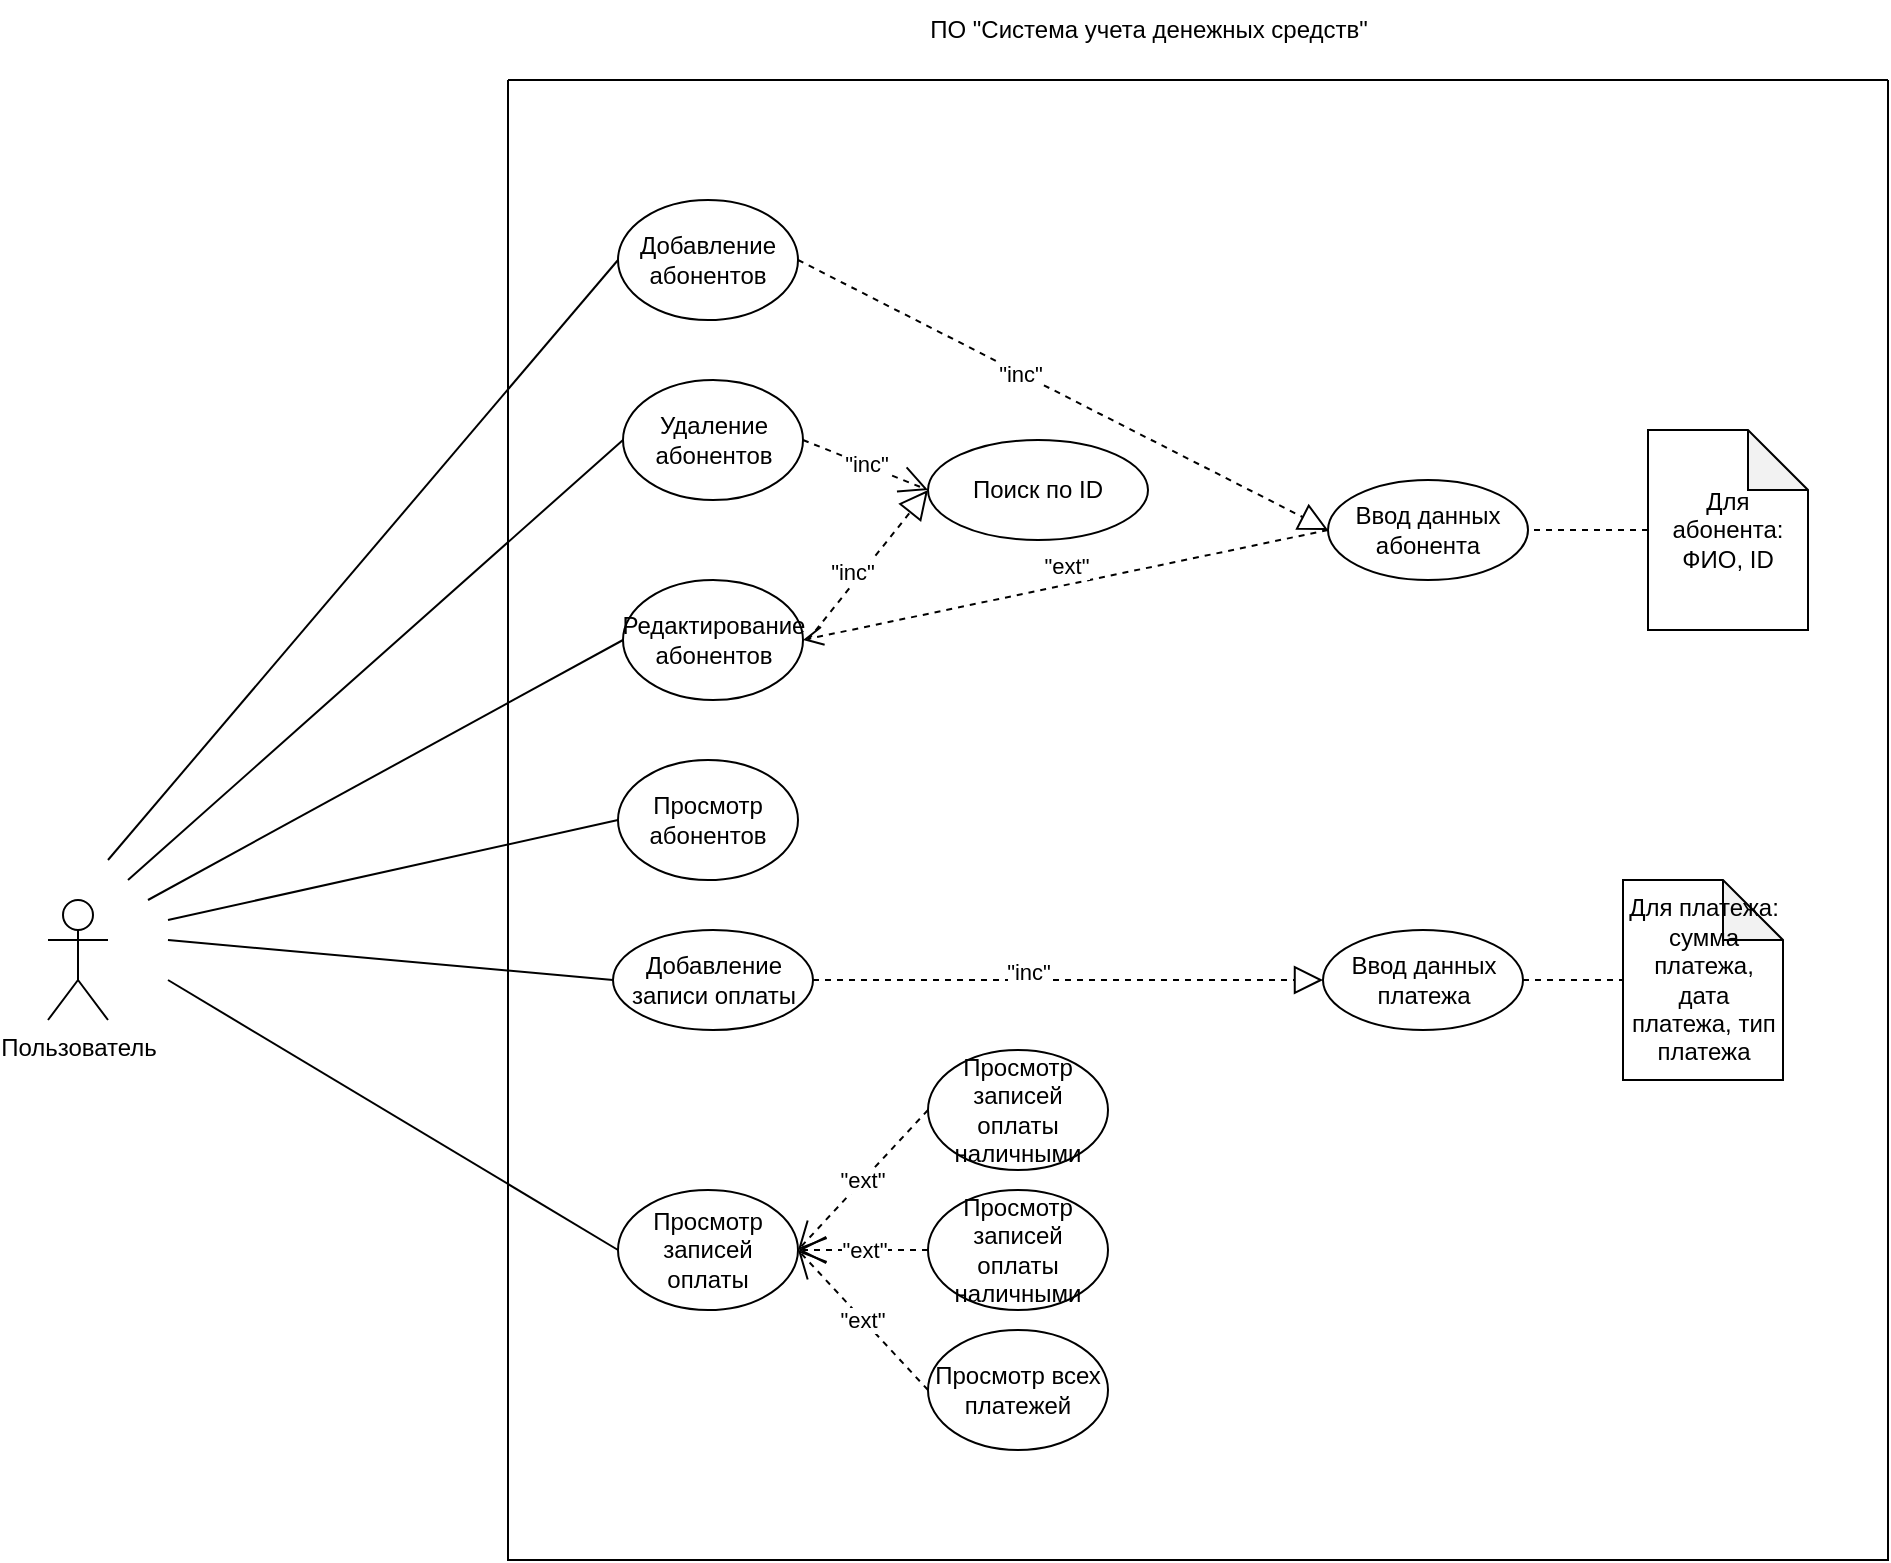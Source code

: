 <mxfile version="22.1.11" type="device" pages="2">
  <diagram name="Страница — 1" id="pTqwipjETX9LGrxRNG2m">
    <mxGraphModel dx="2049" dy="1114" grid="1" gridSize="10" guides="1" tooltips="1" connect="1" arrows="1" fold="1" page="1" pageScale="1" pageWidth="827" pageHeight="1169" math="0" shadow="0">
      <root>
        <mxCell id="0" />
        <mxCell id="1" parent="0" />
        <mxCell id="NOyKjD4s2Vu3y9g4RQLw-1" value="Пользователь" style="shape=umlActor;verticalLabelPosition=bottom;verticalAlign=top;html=1;outlineConnect=0;" parent="1" vertex="1">
          <mxGeometry x="50" y="510" width="30" height="60" as="geometry" />
        </mxCell>
        <mxCell id="NOyKjD4s2Vu3y9g4RQLw-8" value="" style="swimlane;startSize=0;" parent="1" vertex="1">
          <mxGeometry x="280" y="100" width="690" height="740" as="geometry" />
        </mxCell>
        <mxCell id="NOyKjD4s2Vu3y9g4RQLw-15" value="Добавление абонентов" style="ellipse;whiteSpace=wrap;html=1;" parent="NOyKjD4s2Vu3y9g4RQLw-8" vertex="1">
          <mxGeometry x="55" y="60" width="90" height="60" as="geometry" />
        </mxCell>
        <mxCell id="NOyKjD4s2Vu3y9g4RQLw-14" value="Удаление абонентов" style="ellipse;whiteSpace=wrap;html=1;" parent="NOyKjD4s2Vu3y9g4RQLw-8" vertex="1">
          <mxGeometry x="57.5" y="150" width="90" height="60" as="geometry" />
        </mxCell>
        <mxCell id="NOyKjD4s2Vu3y9g4RQLw-13" value="Редактирование абонентов" style="ellipse;whiteSpace=wrap;html=1;" parent="NOyKjD4s2Vu3y9g4RQLw-8" vertex="1">
          <mxGeometry x="57.5" y="250" width="90" height="60" as="geometry" />
        </mxCell>
        <mxCell id="NOyKjD4s2Vu3y9g4RQLw-12" value="Просмотр абонентов" style="ellipse;whiteSpace=wrap;html=1;" parent="NOyKjD4s2Vu3y9g4RQLw-8" vertex="1">
          <mxGeometry x="55" y="340" width="90" height="60" as="geometry" />
        </mxCell>
        <mxCell id="NOyKjD4s2Vu3y9g4RQLw-10" value="Просмотр записей оплаты" style="ellipse;whiteSpace=wrap;html=1;" parent="NOyKjD4s2Vu3y9g4RQLw-8" vertex="1">
          <mxGeometry x="55" y="555" width="90" height="60" as="geometry" />
        </mxCell>
        <mxCell id="GLcFqP7G3xesXfnYZEU_-3" value="Просмотр всех платежей" style="ellipse;whiteSpace=wrap;html=1;" parent="NOyKjD4s2Vu3y9g4RQLw-8" vertex="1">
          <mxGeometry x="210" y="625" width="90" height="60" as="geometry" />
        </mxCell>
        <mxCell id="GLcFqP7G3xesXfnYZEU_-1" value="Просмотр записей оплаты наличными" style="ellipse;whiteSpace=wrap;html=1;" parent="NOyKjD4s2Vu3y9g4RQLw-8" vertex="1">
          <mxGeometry x="210" y="555" width="90" height="60" as="geometry" />
        </mxCell>
        <mxCell id="GLcFqP7G3xesXfnYZEU_-2" value="Просмотр записей оплаты наличными" style="ellipse;whiteSpace=wrap;html=1;" parent="NOyKjD4s2Vu3y9g4RQLw-8" vertex="1">
          <mxGeometry x="210" y="485" width="90" height="60" as="geometry" />
        </mxCell>
        <mxCell id="GLcFqP7G3xesXfnYZEU_-4" value="&quot;ext&quot;" style="endArrow=open;endFill=1;endSize=12;html=1;rounded=0;entryX=1;entryY=0.5;entryDx=0;entryDy=0;exitX=0;exitY=0.5;exitDx=0;exitDy=0;dashed=1;" parent="NOyKjD4s2Vu3y9g4RQLw-8" source="GLcFqP7G3xesXfnYZEU_-2" target="NOyKjD4s2Vu3y9g4RQLw-10" edge="1">
          <mxGeometry width="160" relative="1" as="geometry">
            <mxPoint x="100" y="735" as="sourcePoint" />
            <mxPoint x="260" y="735" as="targetPoint" />
          </mxGeometry>
        </mxCell>
        <mxCell id="GLcFqP7G3xesXfnYZEU_-6" value="&quot;ext&quot;" style="endArrow=open;endFill=1;endSize=12;html=1;rounded=0;entryX=1;entryY=0.5;entryDx=0;entryDy=0;exitX=0;exitY=0.5;exitDx=0;exitDy=0;dashed=1;" parent="NOyKjD4s2Vu3y9g4RQLw-8" source="GLcFqP7G3xesXfnYZEU_-3" target="NOyKjD4s2Vu3y9g4RQLw-10" edge="1">
          <mxGeometry width="160" relative="1" as="geometry">
            <mxPoint x="240" y="405" as="sourcePoint" />
            <mxPoint x="165" y="455" as="targetPoint" />
          </mxGeometry>
        </mxCell>
        <mxCell id="GLcFqP7G3xesXfnYZEU_-5" value="&quot;ext&quot;" style="endArrow=open;endFill=1;endSize=12;html=1;rounded=0;exitX=0;exitY=0.5;exitDx=0;exitDy=0;entryX=1;entryY=0.5;entryDx=0;entryDy=0;dashed=1;" parent="NOyKjD4s2Vu3y9g4RQLw-8" source="GLcFqP7G3xesXfnYZEU_-1" target="NOyKjD4s2Vu3y9g4RQLw-10" edge="1">
          <mxGeometry width="160" relative="1" as="geometry">
            <mxPoint x="230" y="395" as="sourcePoint" />
            <mxPoint x="150" y="435" as="targetPoint" />
          </mxGeometry>
        </mxCell>
        <mxCell id="GLcFqP7G3xesXfnYZEU_-10" value="Поиск по ID" style="ellipse;whiteSpace=wrap;html=1;" parent="NOyKjD4s2Vu3y9g4RQLw-8" vertex="1">
          <mxGeometry x="210" y="180" width="110" height="50" as="geometry" />
        </mxCell>
        <mxCell id="GLcFqP7G3xesXfnYZEU_-11" value="&quot;inc&quot;" style="endArrow=open;endSize=12;dashed=1;html=1;rounded=0;exitX=1;exitY=0.5;exitDx=0;exitDy=0;entryX=0;entryY=0.5;entryDx=0;entryDy=0;" parent="NOyKjD4s2Vu3y9g4RQLw-8" source="NOyKjD4s2Vu3y9g4RQLw-14" target="GLcFqP7G3xesXfnYZEU_-10" edge="1">
          <mxGeometry width="160" relative="1" as="geometry">
            <mxPoint x="145.0" y="175" as="sourcePoint" />
            <mxPoint x="208" y="210" as="targetPoint" />
          </mxGeometry>
        </mxCell>
        <mxCell id="GLcFqP7G3xesXfnYZEU_-12" value="" style="endArrow=block;dashed=1;endFill=0;endSize=12;html=1;rounded=0;entryX=0;entryY=0.5;entryDx=0;entryDy=0;" parent="NOyKjD4s2Vu3y9g4RQLw-8" target="GLcFqP7G3xesXfnYZEU_-10" edge="1">
          <mxGeometry width="160" relative="1" as="geometry">
            <mxPoint x="150" y="280" as="sourcePoint" />
            <mxPoint x="360" y="380" as="targetPoint" />
          </mxGeometry>
        </mxCell>
        <mxCell id="LQn1UD39U449-cYzenNb-1" value="&quot;inc&quot;" style="edgeLabel;html=1;align=center;verticalAlign=middle;resizable=0;points=[];" parent="GLcFqP7G3xesXfnYZEU_-12" vertex="1" connectable="0">
          <mxGeometry x="-0.156" y="4" relative="1" as="geometry">
            <mxPoint as="offset" />
          </mxGeometry>
        </mxCell>
        <mxCell id="GLcFqP7G3xesXfnYZEU_-7" value="Ввод данных абонента" style="ellipse;whiteSpace=wrap;html=1;" parent="NOyKjD4s2Vu3y9g4RQLw-8" vertex="1">
          <mxGeometry x="410" y="200" width="100" height="50" as="geometry" />
        </mxCell>
        <mxCell id="GLcFqP7G3xesXfnYZEU_-8" value="" style="endArrow=block;dashed=1;endFill=0;endSize=12;html=1;rounded=0;entryX=0;entryY=0.5;entryDx=0;entryDy=0;exitX=1;exitY=0.5;exitDx=0;exitDy=0;" parent="NOyKjD4s2Vu3y9g4RQLw-8" source="NOyKjD4s2Vu3y9g4RQLw-15" target="GLcFqP7G3xesXfnYZEU_-7" edge="1">
          <mxGeometry width="160" relative="1" as="geometry">
            <mxPoint x="170" y="300" as="sourcePoint" />
            <mxPoint x="330" y="300" as="targetPoint" />
          </mxGeometry>
        </mxCell>
        <mxCell id="LQn1UD39U449-cYzenNb-2" value="&quot;inc&quot;" style="edgeLabel;html=1;align=center;verticalAlign=middle;resizable=0;points=[];" parent="GLcFqP7G3xesXfnYZEU_-8" vertex="1" connectable="0">
          <mxGeometry x="-0.161" relative="1" as="geometry">
            <mxPoint x="-1" as="offset" />
          </mxGeometry>
        </mxCell>
        <mxCell id="GLcFqP7G3xesXfnYZEU_-9" value="&quot;ext&quot;" style="html=1;verticalAlign=bottom;endArrow=open;dashed=1;endSize=8;curved=0;rounded=0;entryX=1;entryY=0.5;entryDx=0;entryDy=0;exitX=0;exitY=0.5;exitDx=0;exitDy=0;" parent="NOyKjD4s2Vu3y9g4RQLw-8" source="GLcFqP7G3xesXfnYZEU_-7" target="NOyKjD4s2Vu3y9g4RQLw-13" edge="1">
          <mxGeometry relative="1" as="geometry">
            <mxPoint x="190" y="130" as="sourcePoint" />
            <mxPoint x="200" y="320" as="targetPoint" />
          </mxGeometry>
        </mxCell>
        <mxCell id="xeJY9B51bcn7fPzytqf1-1" value="Для абонента: ФИО, ID" style="shape=note;whiteSpace=wrap;html=1;backgroundOutline=1;darkOpacity=0.05;" parent="NOyKjD4s2Vu3y9g4RQLw-8" vertex="1">
          <mxGeometry x="570" y="175" width="80" height="100" as="geometry" />
        </mxCell>
        <mxCell id="pDwavm95bBrS4AV4syEP-3" value="Ввод данных платежа" style="ellipse;whiteSpace=wrap;html=1;" parent="NOyKjD4s2Vu3y9g4RQLw-8" vertex="1">
          <mxGeometry x="407.5" y="425" width="100" height="50" as="geometry" />
        </mxCell>
        <mxCell id="pDwavm95bBrS4AV4syEP-6" value="Добавление записи оплаты" style="ellipse;whiteSpace=wrap;html=1;" parent="NOyKjD4s2Vu3y9g4RQLw-8" vertex="1">
          <mxGeometry x="52.5" y="425" width="100" height="50" as="geometry" />
        </mxCell>
        <mxCell id="pDwavm95bBrS4AV4syEP-9" value="" style="endArrow=block;dashed=1;endFill=0;endSize=12;html=1;rounded=0;entryX=0;entryY=0.5;entryDx=0;entryDy=0;exitX=1;exitY=0.5;exitDx=0;exitDy=0;" parent="NOyKjD4s2Vu3y9g4RQLw-8" source="pDwavm95bBrS4AV4syEP-6" target="pDwavm95bBrS4AV4syEP-3" edge="1">
          <mxGeometry width="160" relative="1" as="geometry">
            <mxPoint x="297.5" y="405" as="sourcePoint" />
            <mxPoint x="397.5" y="345" as="targetPoint" />
          </mxGeometry>
        </mxCell>
        <mxCell id="pDwavm95bBrS4AV4syEP-10" value="&quot;inc&quot;" style="edgeLabel;html=1;align=center;verticalAlign=middle;resizable=0;points=[];" parent="pDwavm95bBrS4AV4syEP-9" vertex="1" connectable="0">
          <mxGeometry x="-0.156" y="4" relative="1" as="geometry">
            <mxPoint as="offset" />
          </mxGeometry>
        </mxCell>
        <mxCell id="pDwavm95bBrS4AV4syEP-14" value="Для платежа: сумма платежа, дата платежа, тип платежа" style="shape=note;whiteSpace=wrap;html=1;backgroundOutline=1;darkOpacity=0.05;" parent="NOyKjD4s2Vu3y9g4RQLw-8" vertex="1">
          <mxGeometry x="557.5" y="400" width="80" height="100" as="geometry" />
        </mxCell>
        <mxCell id="pDwavm95bBrS4AV4syEP-16" value="" style="endArrow=none;html=1;rounded=0;entryX=1;entryY=0.5;entryDx=0;entryDy=0;exitX=0;exitY=0.5;exitDx=0;exitDy=0;exitPerimeter=0;dashed=1;" parent="NOyKjD4s2Vu3y9g4RQLw-8" source="xeJY9B51bcn7fPzytqf1-1" target="GLcFqP7G3xesXfnYZEU_-7" edge="1">
          <mxGeometry width="50" height="50" relative="1" as="geometry">
            <mxPoint x="210" y="460" as="sourcePoint" />
            <mxPoint x="260" y="410" as="targetPoint" />
          </mxGeometry>
        </mxCell>
        <mxCell id="NOyKjD4s2Vu3y9g4RQLw-21" value="" style="endArrow=none;html=1;rounded=0;exitX=0;exitY=0.5;exitDx=0;exitDy=0;" parent="1" source="NOyKjD4s2Vu3y9g4RQLw-15" edge="1">
          <mxGeometry width="50" height="50" relative="1" as="geometry">
            <mxPoint x="225" y="150" as="sourcePoint" />
            <mxPoint x="80" y="490" as="targetPoint" />
          </mxGeometry>
        </mxCell>
        <mxCell id="NOyKjD4s2Vu3y9g4RQLw-23" value="" style="endArrow=none;html=1;rounded=0;entryX=0;entryY=0.5;entryDx=0;entryDy=0;" parent="1" target="NOyKjD4s2Vu3y9g4RQLw-14" edge="1">
          <mxGeometry width="50" height="50" relative="1" as="geometry">
            <mxPoint x="90" y="500" as="sourcePoint" />
            <mxPoint x="160" y="520" as="targetPoint" />
          </mxGeometry>
        </mxCell>
        <mxCell id="NOyKjD4s2Vu3y9g4RQLw-24" value="" style="endArrow=none;html=1;rounded=0;entryX=0;entryY=0.5;entryDx=0;entryDy=0;" parent="1" target="NOyKjD4s2Vu3y9g4RQLw-13" edge="1">
          <mxGeometry width="50" height="50" relative="1" as="geometry">
            <mxPoint x="100" y="510" as="sourcePoint" />
            <mxPoint x="180" y="510" as="targetPoint" />
          </mxGeometry>
        </mxCell>
        <mxCell id="NOyKjD4s2Vu3y9g4RQLw-25" value="" style="endArrow=none;html=1;rounded=0;entryX=0;entryY=0.5;entryDx=0;entryDy=0;" parent="1" target="NOyKjD4s2Vu3y9g4RQLw-12" edge="1">
          <mxGeometry width="50" height="50" relative="1" as="geometry">
            <mxPoint x="110" y="520" as="sourcePoint" />
            <mxPoint x="160" y="520" as="targetPoint" />
          </mxGeometry>
        </mxCell>
        <mxCell id="NOyKjD4s2Vu3y9g4RQLw-26" value="" style="endArrow=none;html=1;rounded=0;entryX=0;entryY=0.5;entryDx=0;entryDy=0;" parent="1" target="pDwavm95bBrS4AV4syEP-6" edge="1">
          <mxGeometry width="50" height="50" relative="1" as="geometry">
            <mxPoint x="110" y="530" as="sourcePoint" />
            <mxPoint x="335.0" y="550" as="targetPoint" />
          </mxGeometry>
        </mxCell>
        <mxCell id="NOyKjD4s2Vu3y9g4RQLw-27" value="" style="endArrow=none;html=1;rounded=0;entryX=0;entryY=0.5;entryDx=0;entryDy=0;" parent="1" target="NOyKjD4s2Vu3y9g4RQLw-10" edge="1">
          <mxGeometry width="50" height="50" relative="1" as="geometry">
            <mxPoint x="110" y="550" as="sourcePoint" />
            <mxPoint x="160" y="560" as="targetPoint" />
          </mxGeometry>
        </mxCell>
        <mxCell id="pDwavm95bBrS4AV4syEP-15" value="" style="endArrow=none;html=1;rounded=0;entryX=0;entryY=0.5;entryDx=0;entryDy=0;entryPerimeter=0;dashed=1;" parent="1" target="pDwavm95bBrS4AV4syEP-14" edge="1">
          <mxGeometry width="50" height="50" relative="1" as="geometry">
            <mxPoint x="787.5" y="550" as="sourcePoint" />
            <mxPoint x="537.5" y="485" as="targetPoint" />
          </mxGeometry>
        </mxCell>
        <mxCell id="YVlzcLnPFSvjnwCm2Mt0-1" value="ПО &quot;Система учета денежных средств&quot;" style="text;html=1;align=center;verticalAlign=middle;resizable=0;points=[];autosize=1;strokeColor=none;fillColor=none;" parent="1" vertex="1">
          <mxGeometry x="480" y="60" width="240" height="30" as="geometry" />
        </mxCell>
      </root>
    </mxGraphModel>
  </diagram>
  <diagram id="MA4F73tG4VHjVTLNXlSR" name="Страница — 2">
    <mxGraphModel dx="2607" dy="1418" grid="1" gridSize="10" guides="1" tooltips="1" connect="1" arrows="1" fold="1" page="1" pageScale="1" pageWidth="827" pageHeight="1169" math="0" shadow="0">
      <root>
        <mxCell id="0" />
        <mxCell id="1" parent="0" />
        <mxCell id="EGIoXad6iEcWKBCSuE6C-7" value="&lt;p style=&quot;margin:0px;margin-top:4px;text-align:center;&quot;&gt;&lt;b&gt;Payments&lt;/b&gt;&lt;/p&gt;&lt;hr size=&quot;1&quot;&gt;&lt;p style=&quot;margin:0px;margin-left:4px;&quot;&gt;#_date: DateTime&lt;/p&gt;&lt;p style=&quot;margin:0px;margin-left:4px;&quot;&gt;#_amount: int&lt;/p&gt;&lt;hr size=&quot;1&quot;&gt;&lt;p style=&quot;margin:0px;margin-left:4px;&quot;&gt;+Payment(): void;&lt;br&gt;&lt;/p&gt;&lt;p style=&quot;margin:0px;margin-left:4px;&quot;&gt;+Amount(): int;&lt;br&gt;&lt;/p&gt;&lt;p style=&quot;margin:0px;margin-left:4px;&quot;&gt;+Date(): DateTime;&lt;br&gt;&lt;/p&gt;&lt;p style=&quot;margin:0px;margin-left:4px;&quot;&gt;+EditPayment(): virtual void;&lt;br&gt;&lt;/p&gt;" style="verticalAlign=top;align=left;overflow=fill;fontSize=12;fontFamily=Helvetica;html=1;whiteSpace=wrap;" parent="1" vertex="1">
          <mxGeometry x="440" y="40" width="200" height="200" as="geometry" />
        </mxCell>
        <mxCell id="EGIoXad6iEcWKBCSuE6C-8" value="&lt;p style=&quot;margin:0px;margin-top:4px;text-align:center;&quot;&gt;&lt;b&gt;Subscribers&lt;/b&gt;&lt;/p&gt;&lt;hr size=&quot;1&quot;&gt;&lt;p style=&quot;margin:0px;margin-left:4px;&quot;&gt;&lt;span style=&quot;background-color: initial;&quot;&gt;- _name: string&lt;/span&gt;&lt;br&gt;&lt;/p&gt;&lt;p style=&quot;margin:0px;margin-left:4px;&quot;&gt;- _payments: list&lt;/p&gt;&lt;hr size=&quot;1&quot;&gt;&lt;p style=&quot;border-color: var(--border-color); margin: 0px 0px 0px 4px;&quot;&gt;+Name(): string;&lt;/p&gt;&lt;p style=&quot;border-color: var(--border-color); margin: 0px 0px 0px 4px;&quot;&gt;+Payments(): list;&lt;/p&gt;&lt;p style=&quot;border-color: var(--border-color); margin: 0px 0px 0px 4px;&quot;&gt;+Subscriber(): void;&lt;/p&gt;&lt;p style=&quot;margin:0px;margin-left:4px;&quot;&gt;+EditSubscriber() : void;&lt;br&gt;&lt;/p&gt;&lt;p style=&quot;margin:0px;margin-left:4px;&quot;&gt;+AddPayment&lt;span style=&quot;background-color: initial;&quot;&gt;() : void;&lt;/span&gt;&lt;/p&gt;&lt;p style=&quot;margin:0px;margin-left:4px;&quot;&gt;&lt;span style=&quot;background-color: initial;&quot;&gt;+EditPayment(string className) : void;&lt;/span&gt;&lt;/p&gt;&lt;p style=&quot;margin:0px;margin-left:4px;&quot;&gt;+DeletePayment(string className) : void;&lt;span style=&quot;background-color: initial;&quot;&gt;&lt;br&gt;&lt;/span&gt;&lt;/p&gt;" style="verticalAlign=top;align=left;overflow=fill;fontSize=12;fontFamily=Helvetica;html=1;whiteSpace=wrap;" parent="1" vertex="1">
          <mxGeometry x="40" y="40" width="200" height="200" as="geometry" />
        </mxCell>
        <mxCell id="EGIoXad6iEcWKBCSuE6C-11" value="&lt;p style=&quot;margin:0px;margin-top:4px;text-align:center;&quot;&gt;&lt;b&gt;Card&lt;/b&gt;&lt;/p&gt;&lt;hr size=&quot;1&quot;&gt;&lt;p style=&quot;margin:0px;margin-left:4px;&quot;&gt;- _cardNumber:&amp;nbsp;long&lt;/p&gt;&lt;p style=&quot;margin:0px;margin-left:4px;&quot;&gt;- _cvv: short&lt;/p&gt;&lt;hr size=&quot;1&quot;&gt;&lt;p style=&quot;border-color: var(--border-color); margin: 0px 0px 0px 4px;&quot;&gt;+ CardNumber(): long;&lt;/p&gt;&lt;p style=&quot;border-color: var(--border-color); margin: 0px 0px 0px 4px;&quot;&gt;+ Cvv(): short;&lt;br style=&quot;border-color: var(--border-color);&quot;&gt;&lt;/p&gt;&lt;p style=&quot;border-color: var(--border-color); margin: 0px 0px 0px 4px;&quot;&gt;+ Name(): string;&lt;br style=&quot;border-color: var(--border-color);&quot;&gt;&lt;/p&gt;&lt;p style=&quot;border-color: var(--border-color); margin: 0px 0px 0px 4px;&quot;&gt;+ EditPayment(): void override;&lt;/p&gt;" style="verticalAlign=top;align=left;overflow=fill;fontSize=12;fontFamily=Helvetica;html=1;whiteSpace=wrap;" parent="1" vertex="1">
          <mxGeometry x="560" y="320" width="200" height="200" as="geometry" />
        </mxCell>
        <mxCell id="EGIoXad6iEcWKBCSuE6C-12" value="&lt;p style=&quot;margin:0px;margin-top:4px;text-align:center;&quot;&gt;&lt;b&gt;Cash&lt;/b&gt;&lt;/p&gt;&lt;hr size=&quot;1&quot;&gt;&lt;p style=&quot;margin:0px;margin-left:4px;&quot;&gt;- _currency: string&lt;/p&gt;&lt;p style=&quot;border-color: var(--border-color); margin: 0px 0px 0px 4px;&quot;&gt;- _name: string&lt;/p&gt;&lt;hr size=&quot;1&quot;&gt;&lt;p style=&quot;margin:0px;margin-left:4px;&quot;&gt;+ Cash(): void;&lt;/p&gt;&lt;p style=&quot;margin:0px;margin-left:4px;&quot;&gt;+ Currency(): string;&lt;br&gt;&lt;/p&gt;&lt;p style=&quot;margin:0px;margin-left:4px;&quot;&gt;+ Name(): string;&lt;br&gt;&lt;/p&gt;&lt;p style=&quot;margin:0px;margin-left:4px;&quot;&gt;+ EditPayment(): void override;&lt;br&gt;&lt;/p&gt;" style="verticalAlign=top;align=left;overflow=fill;fontSize=12;fontFamily=Helvetica;html=1;whiteSpace=wrap;" parent="1" vertex="1">
          <mxGeometry x="320" y="320" width="200" height="200" as="geometry" />
        </mxCell>
        <mxCell id="EGIoXad6iEcWKBCSuE6C-13" value="" style="endArrow=block;endSize=16;endFill=0;html=1;rounded=0;entryX=0.5;entryY=1;entryDx=0;entryDy=0;exitX=0.5;exitY=0;exitDx=0;exitDy=0;" parent="1" source="EGIoXad6iEcWKBCSuE6C-11" target="EGIoXad6iEcWKBCSuE6C-7" edge="1">
          <mxGeometry width="160" relative="1" as="geometry">
            <mxPoint x="650" y="290" as="sourcePoint" />
            <mxPoint x="810" y="290" as="targetPoint" />
          </mxGeometry>
        </mxCell>
        <mxCell id="EGIoXad6iEcWKBCSuE6C-14" value="" style="endArrow=block;endSize=16;endFill=0;html=1;rounded=0;entryX=0.47;entryY=1.006;entryDx=0;entryDy=0;entryPerimeter=0;exitX=0.5;exitY=0;exitDx=0;exitDy=0;" parent="1" source="EGIoXad6iEcWKBCSuE6C-12" target="EGIoXad6iEcWKBCSuE6C-7" edge="1">
          <mxGeometry width="160" relative="1" as="geometry">
            <mxPoint x="240" y="270" as="sourcePoint" />
            <mxPoint x="400" y="270" as="targetPoint" />
          </mxGeometry>
        </mxCell>
        <mxCell id="Opgn8ut-dxji5txbyb_8-1" value="" style="endArrow=open;endSize=12;dashed=1;html=1;rounded=0;entryX=1.018;entryY=0.63;entryDx=0;entryDy=0;entryPerimeter=0;exitX=-0.002;exitY=0.634;exitDx=0;exitDy=0;exitPerimeter=0;" parent="1" source="EGIoXad6iEcWKBCSuE6C-7" target="EGIoXad6iEcWKBCSuE6C-8" edge="1">
          <mxGeometry width="160" relative="1" as="geometry">
            <mxPoint x="330" y="300" as="sourcePoint" />
            <mxPoint x="490" y="300" as="targetPoint" />
          </mxGeometry>
        </mxCell>
      </root>
    </mxGraphModel>
  </diagram>
</mxfile>
